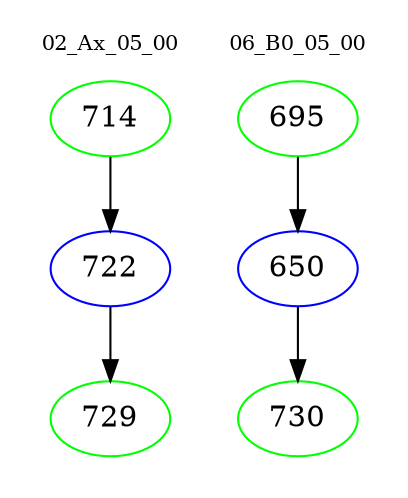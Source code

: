 digraph{
subgraph cluster_0 {
color = white
label = "02_Ax_05_00";
fontsize=10;
T0_714 [label="714", color="green"]
T0_714 -> T0_722 [color="black"]
T0_722 [label="722", color="blue"]
T0_722 -> T0_729 [color="black"]
T0_729 [label="729", color="green"]
}
subgraph cluster_1 {
color = white
label = "06_B0_05_00";
fontsize=10;
T1_695 [label="695", color="green"]
T1_695 -> T1_650 [color="black"]
T1_650 [label="650", color="blue"]
T1_650 -> T1_730 [color="black"]
T1_730 [label="730", color="green"]
}
}
